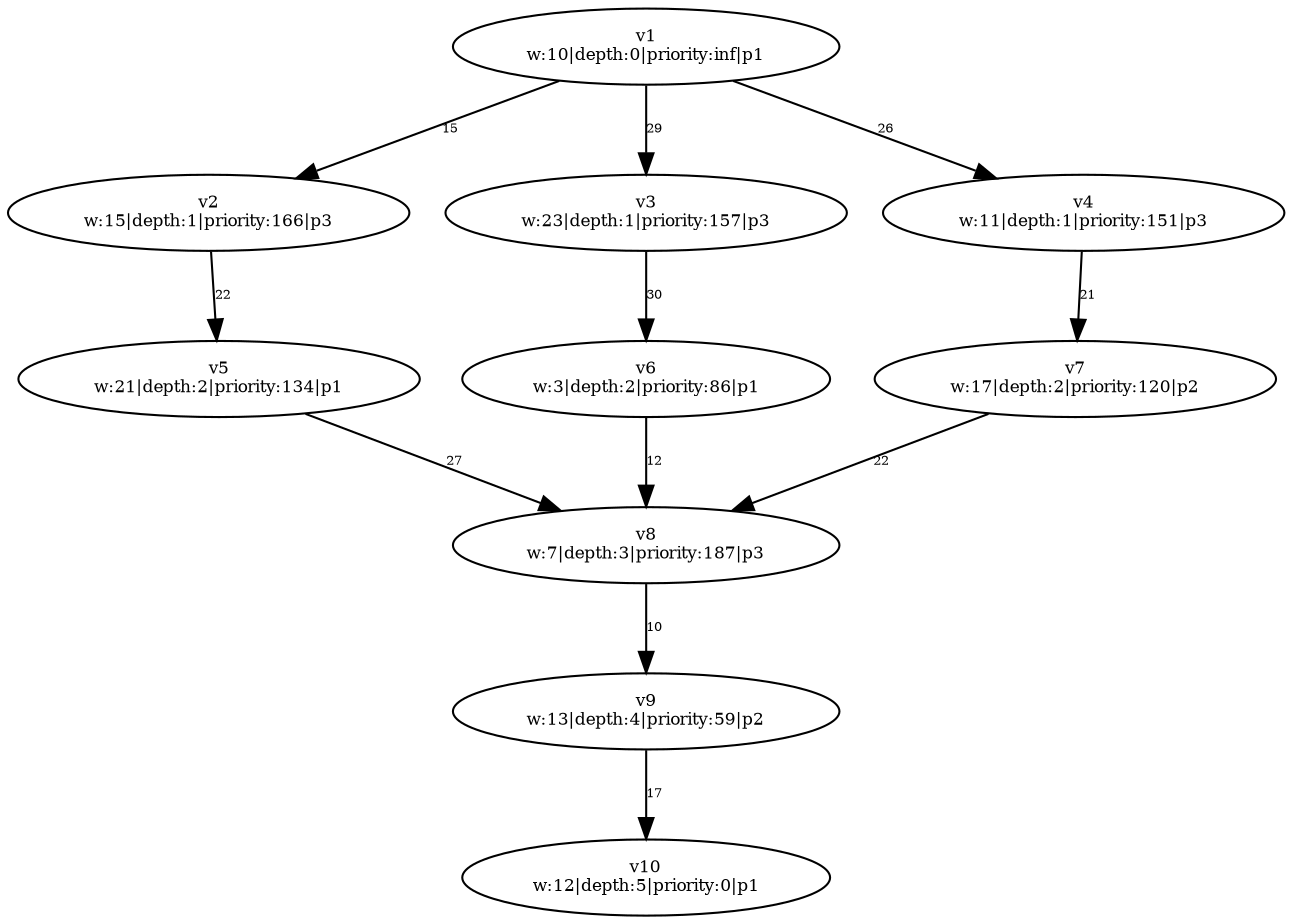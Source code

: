 digraph {
	v1 [label="v1
w:10|depth:0|priority:inf|p1" fontsize=8.0]
	v2 [label="v2
w:15|depth:1|priority:166|p3" fontsize=8.0]
	v3 [label="v3
w:23|depth:1|priority:157|p3" fontsize=8.0]
	v4 [label="v4
w:11|depth:1|priority:151|p3" fontsize=8.0]
	v5 [label="v5
w:21|depth:2|priority:134|p1" fontsize=8.0]
	v7 [label="v7
w:17|depth:2|priority:120|p2" fontsize=8.0]
	v6 [label="v6
w:3|depth:2|priority:86|p1" fontsize=8.0]
	v8 [label="v8
w:7|depth:3|priority:187|p3" fontsize=8.0]
	v9 [label="v9
w:13|depth:4|priority:59|p2" fontsize=8.0]
	v10 [label="v10
w:12|depth:5|priority:0|p1" fontsize=8.0]
	v1 -> v2 [label=15 constraint=true fontsize=6.0]
	v1 -> v3 [label=29 constraint=true fontsize=6.0]
	v1 -> v4 [label=26 constraint=true fontsize=6.0]
	v2 -> v5 [label=22 constraint=true fontsize=6.0]
	v3 -> v6 [label=30 constraint=true fontsize=6.0]
	v4 -> v7 [label=21 constraint=true fontsize=6.0]
	v5 -> v8 [label=27 constraint=true fontsize=6.0]
	v6 -> v8 [label=12 constraint=true fontsize=6.0]
	v7 -> v8 [label=22 constraint=true fontsize=6.0]
	v8 -> v9 [label=10 constraint=true fontsize=6.0]
	v9 -> v10 [label=17 constraint=true fontsize=6.0]
}
